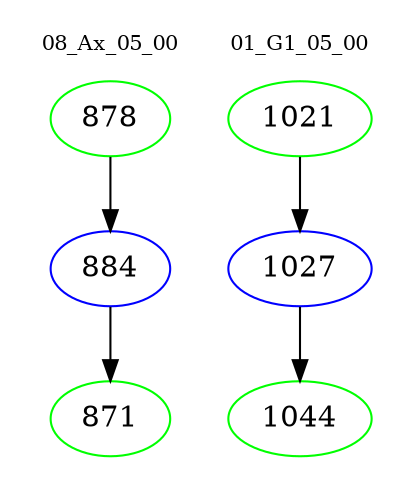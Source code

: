 digraph{
subgraph cluster_0 {
color = white
label = "08_Ax_05_00";
fontsize=10;
T0_878 [label="878", color="green"]
T0_878 -> T0_884 [color="black"]
T0_884 [label="884", color="blue"]
T0_884 -> T0_871 [color="black"]
T0_871 [label="871", color="green"]
}
subgraph cluster_1 {
color = white
label = "01_G1_05_00";
fontsize=10;
T1_1021 [label="1021", color="green"]
T1_1021 -> T1_1027 [color="black"]
T1_1027 [label="1027", color="blue"]
T1_1027 -> T1_1044 [color="black"]
T1_1044 [label="1044", color="green"]
}
}
